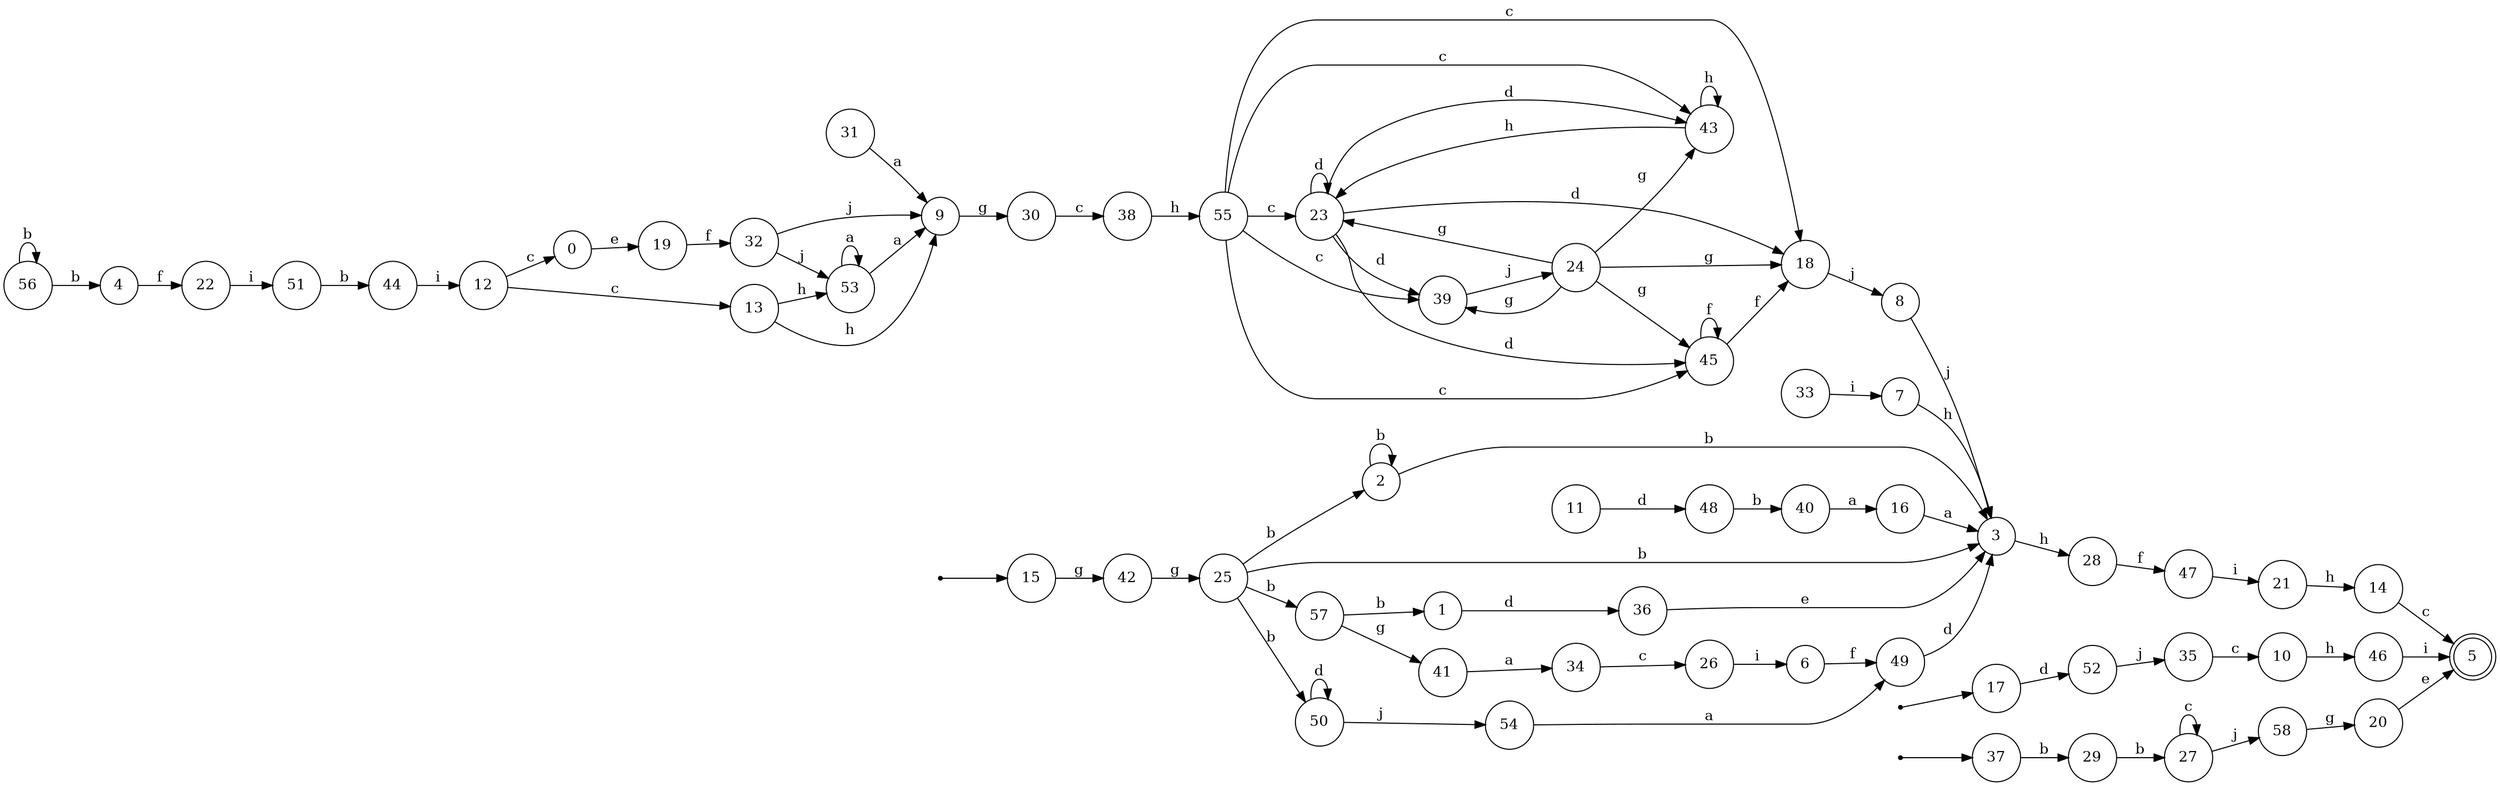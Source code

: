 digraph {
	rankdir = LR;
	size = "30,20";
	node [shape = point]; "dummy0"
	node [shape = circle]; "15"
	"dummy0" -> "15";
	node [shape = point]; "dummy1"
	node [shape = circle]; "37"
	"dummy1" -> "37";
	node [shape = point]; "dummy2"
	node [shape = circle]; "17"
	"dummy2" -> "17";
	node [shape = circle]; "23";
	node [shape = circle]; "42";
	node [shape = circle]; "19";
	node [shape = circle]; "30";
	node [shape = circle]; "10";
	node [shape = circle]; "27";
	node [shape = circle]; "56";
	node [shape = circle]; "6";
	node [shape = circle]; "0";
	node [shape = circle]; "18";
	node [shape = circle]; "26";
	node [shape = circle]; "51";
	node [shape = circle]; "52";
	node [shape = circle]; "54";
	node [shape = circle]; "2";
	node [shape = circle]; "31";
	node [shape = circle]; "46";
	node [shape = circle]; "20";
	node [shape = circle]; "24";
	node [shape = circle]; "35";
	node [shape = circle]; "9";
	node [shape = circle]; "33";
	node [shape = circle]; "21";
	node [shape = circle]; "50";
	node [shape = circle]; "48";
	node [shape = circle]; "14";
	node [shape = circle]; "53";
	node [shape = circle]; "36";
	node [shape = circle]; "55";
	node [shape = circle]; "58";
	node [shape = circle]; "45";
	node [shape = circle]; "13";
	node [shape = circle]; "12";
	node [shape = circle]; "38";
	node [shape = circle]; "57";
	node [shape = circle]; "47";
	node [shape = circle]; "28";
	node [shape = circle]; "22";
	node [shape = circle]; "40";
	node [shape = circle]; "25";
	node [shape = circle]; "1";
	node [shape = circle]; "7";
	node [shape = doublecircle]; "5";
	node [shape = circle]; "34";
	node [shape = circle]; "8";
	node [shape = circle]; "49";
	node [shape = circle]; "43";
	node [shape = circle]; "44";
	node [shape = circle]; "11";
	node [shape = circle]; "16";
	node [shape = circle]; "4";
	node [shape = circle]; "41";
	node [shape = circle]; "29";
	node [shape = circle]; "32";
	node [shape = circle]; "3";
	node [shape = circle]; "39";
	"58" -> "20" [label = "g"];
	"48" -> "40" [label = "b"];
	"13" -> "9" [label = "h"];
	"13" -> "53" [label = "h"];
	"6" -> "49" [label = "f"];
	"34" -> "26" [label = "c"];
	"45" -> "45" [label = "f"];
	"45" -> "18" [label = "f"];
	"12" -> "0" [label = "c"];
	"12" -> "13" [label = "c"];
	"51" -> "44" [label = "b"];
	"19" -> "32" [label = "f"];
	"22" -> "51" [label = "i"];
	"53" -> "9" [label = "a"];
	"53" -> "53" [label = "a"];
	"41" -> "34" [label = "a"];
	"55" -> "43" [label = "c"];
	"55" -> "45" [label = "c"];
	"55" -> "39" [label = "c"];
	"55" -> "23" [label = "c"];
	"55" -> "18" [label = "c"];
	"28" -> "47" [label = "f"];
	"37" -> "29" [label = "b"];
	"0" -> "19" [label = "e"];
	"21" -> "14" [label = "h"];
	"3" -> "28" [label = "h"];
	"25" -> "50" [label = "b"];
	"25" -> "3" [label = "b"];
	"25" -> "2" [label = "b"];
	"25" -> "57" [label = "b"];
	"4" -> "22" [label = "f"];
	"23" -> "23" [label = "d"];
	"23" -> "43" [label = "d"];
	"23" -> "18" [label = "d"];
	"23" -> "45" [label = "d"];
	"23" -> "39" [label = "d"];
	"29" -> "27" [label = "b"];
	"38" -> "55" [label = "h"];
	"18" -> "8" [label = "j"];
	"1" -> "36" [label = "d"];
	"2" -> "2" [label = "b"];
	"2" -> "3" [label = "b"];
	"33" -> "7" [label = "i"];
	"56" -> "4" [label = "b"];
	"56" -> "56" [label = "b"];
	"50" -> "54" [label = "j"];
	"50" -> "50" [label = "d"];
	"52" -> "35" [label = "j"];
	"17" -> "52" [label = "d"];
	"32" -> "9" [label = "j"];
	"32" -> "53" [label = "j"];
	"57" -> "1" [label = "b"];
	"57" -> "41" [label = "g"];
	"16" -> "3" [label = "a"];
	"43" -> "23" [label = "h"];
	"43" -> "43" [label = "h"];
	"49" -> "3" [label = "d"];
	"42" -> "25" [label = "g"];
	"24" -> "18" [label = "g"];
	"24" -> "39" [label = "g"];
	"24" -> "45" [label = "g"];
	"24" -> "23" [label = "g"];
	"24" -> "43" [label = "g"];
	"8" -> "3" [label = "j"];
	"27" -> "27" [label = "c"];
	"27" -> "58" [label = "j"];
	"7" -> "3" [label = "h"];
	"36" -> "3" [label = "e"];
	"39" -> "24" [label = "j"];
	"31" -> "9" [label = "a"];
	"26" -> "6" [label = "i"];
	"10" -> "46" [label = "h"];
	"9" -> "30" [label = "g"];
	"14" -> "5" [label = "c"];
	"44" -> "12" [label = "i"];
	"35" -> "10" [label = "c"];
	"40" -> "16" [label = "a"];
	"47" -> "21" [label = "i"];
	"54" -> "49" [label = "a"];
	"20" -> "5" [label = "e"];
	"46" -> "5" [label = "i"];
	"15" -> "42" [label = "g"];
	"11" -> "48" [label = "d"];
	"30" -> "38" [label = "c"];
}